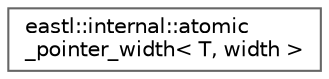 digraph "类继承关系图"
{
 // LATEX_PDF_SIZE
  bgcolor="transparent";
  edge [fontname=Helvetica,fontsize=10,labelfontname=Helvetica,labelfontsize=10];
  node [fontname=Helvetica,fontsize=10,shape=box,height=0.2,width=0.4];
  rankdir="LR";
  Node0 [id="Node000000",label="eastl::internal::atomic\l_pointer_width\< T, width \>",height=0.2,width=0.4,color="grey40", fillcolor="white", style="filled",URL="$structeastl_1_1internal_1_1atomic__pointer__width.html",tooltip=" "];
}
